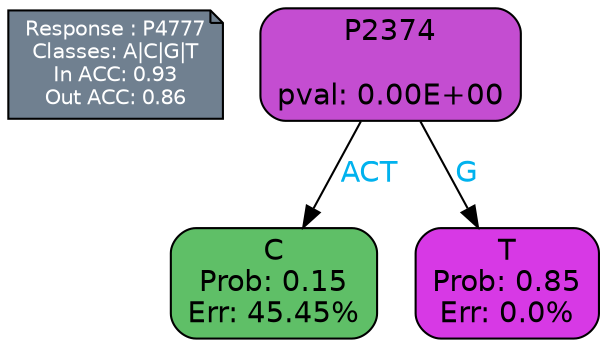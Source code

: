 digraph Tree {
node [shape=box, style="filled, rounded", color="black", fontname=helvetica] ;
graph [ranksep=equally, splines=polylines, bgcolor=transparent, dpi=600] ;
edge [fontname=helvetica] ;
LEGEND [label="Response : P4777
Classes: A|C|G|T
In ACC: 0.93
Out ACC: 0.86
",shape=note,align=left,style=filled,fillcolor="slategray",fontcolor="white",fontsize=10];1 [label="P2374

pval: 0.00E+00", fillcolor="#c44dd1"] ;
2 [label="C
Prob: 0.15
Err: 45.45%", fillcolor="#5fbf67"] ;
3 [label="T
Prob: 0.85
Err: 0.0%", fillcolor="#d739e5"] ;
1 -> 2 [label="ACT",fontcolor=deepskyblue2] ;
1 -> 3 [label="G",fontcolor=deepskyblue2] ;
{rank = same; 2;3;}{rank = same; LEGEND;1;}}